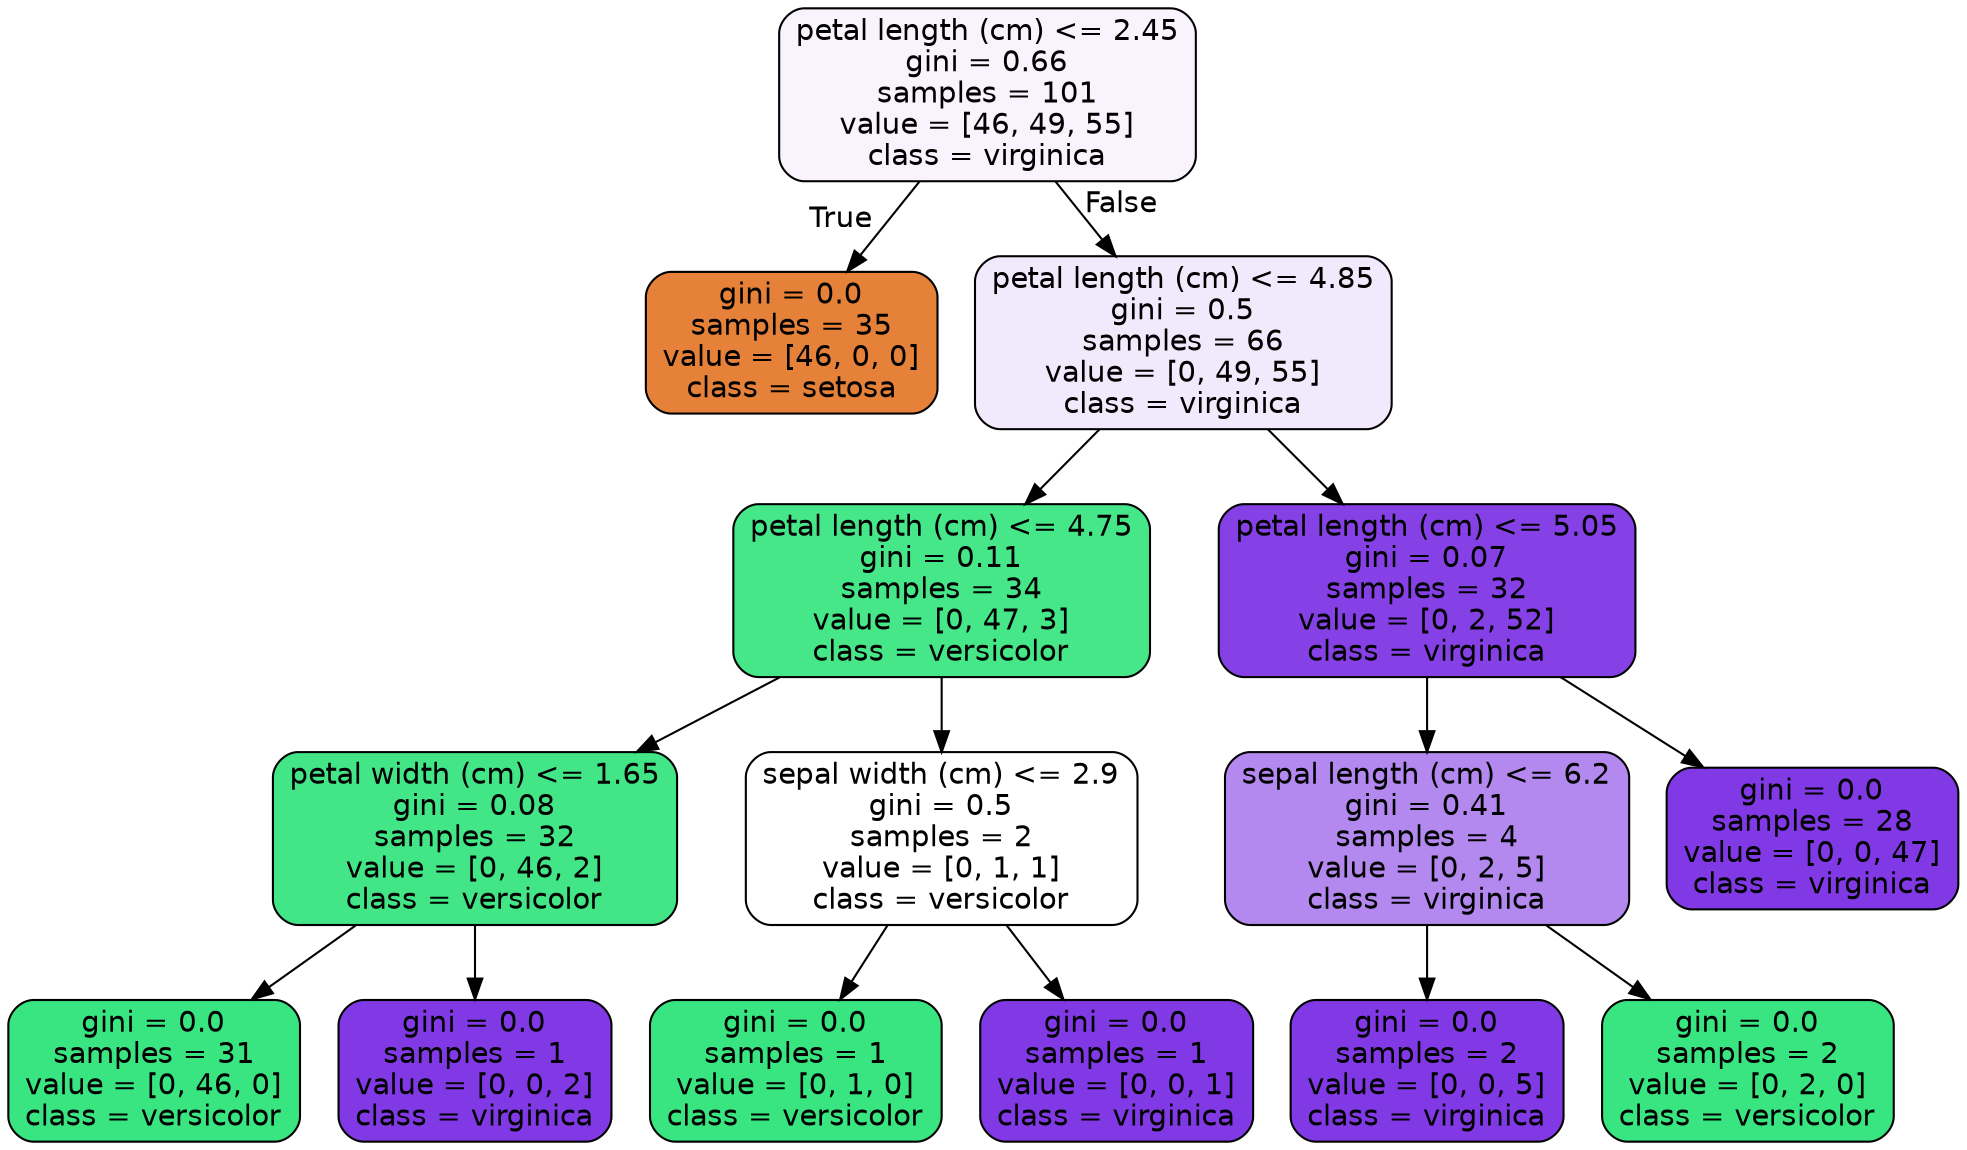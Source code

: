 digraph Tree {
node [shape=box, style="filled, rounded", color="black", fontname="helvetica"] ;
edge [fontname="helvetica"] ;
0 [label="petal length (cm) <= 2.45\ngini = 0.66\nsamples = 101\nvalue = [46, 49, 55]\nclass = virginica", fillcolor="#f8f3fd"] ;
1 [label="gini = 0.0\nsamples = 35\nvalue = [46, 0, 0]\nclass = setosa", fillcolor="#e58139"] ;
0 -> 1 [labeldistance=2.5, labelangle=45, headlabel="True"] ;
2 [label="petal length (cm) <= 4.85\ngini = 0.5\nsamples = 66\nvalue = [0, 49, 55]\nclass = virginica", fillcolor="#f1e9fc"] ;
0 -> 2 [labeldistance=2.5, labelangle=-45, headlabel="False"] ;
3 [label="petal length (cm) <= 4.75\ngini = 0.11\nsamples = 34\nvalue = [0, 47, 3]\nclass = versicolor", fillcolor="#46e789"] ;
2 -> 3 ;
4 [label="petal width (cm) <= 1.65\ngini = 0.08\nsamples = 32\nvalue = [0, 46, 2]\nclass = versicolor", fillcolor="#42e686"] ;
3 -> 4 ;
5 [label="gini = 0.0\nsamples = 31\nvalue = [0, 46, 0]\nclass = versicolor", fillcolor="#39e581"] ;
4 -> 5 ;
6 [label="gini = 0.0\nsamples = 1\nvalue = [0, 0, 2]\nclass = virginica", fillcolor="#8139e5"] ;
4 -> 6 ;
7 [label="sepal width (cm) <= 2.9\ngini = 0.5\nsamples = 2\nvalue = [0, 1, 1]\nclass = versicolor", fillcolor="#ffffff"] ;
3 -> 7 ;
8 [label="gini = 0.0\nsamples = 1\nvalue = [0, 1, 0]\nclass = versicolor", fillcolor="#39e581"] ;
7 -> 8 ;
9 [label="gini = 0.0\nsamples = 1\nvalue = [0, 0, 1]\nclass = virginica", fillcolor="#8139e5"] ;
7 -> 9 ;
10 [label="petal length (cm) <= 5.05\ngini = 0.07\nsamples = 32\nvalue = [0, 2, 52]\nclass = virginica", fillcolor="#8641e6"] ;
2 -> 10 ;
11 [label="sepal length (cm) <= 6.2\ngini = 0.41\nsamples = 4\nvalue = [0, 2, 5]\nclass = virginica", fillcolor="#b388ef"] ;
10 -> 11 ;
12 [label="gini = 0.0\nsamples = 2\nvalue = [0, 0, 5]\nclass = virginica", fillcolor="#8139e5"] ;
11 -> 12 ;
13 [label="gini = 0.0\nsamples = 2\nvalue = [0, 2, 0]\nclass = versicolor", fillcolor="#39e581"] ;
11 -> 13 ;
14 [label="gini = 0.0\nsamples = 28\nvalue = [0, 0, 47]\nclass = virginica", fillcolor="#8139e5"] ;
10 -> 14 ;
}